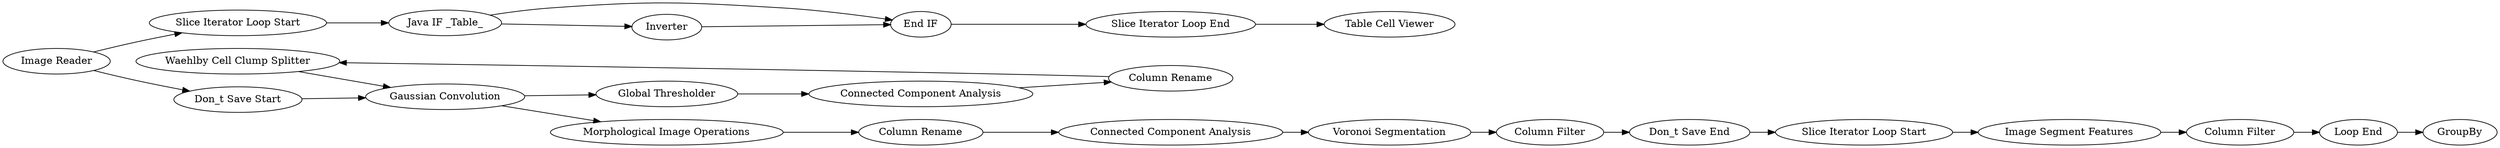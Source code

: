 digraph {
	50 -> 13
	56 -> 58
	14 -> 17
	68 -> 67
	4 -> 6
	21 -> 78
	23 -> 14
	6 -> 12
	77 -> 76
	76 -> 68
	45 -> 48
	68 -> 69
	75 -> 45
	17 -> 21
	69 -> 74
	77 -> 79
	13 -> 16
	79 -> 13
	13 -> 4
	67 -> 69
	78 -> 75
	16 -> 23
	12 -> 50
	48 -> 56
	74 -> 71
	79 [label="Don_t Save Start"]
	21 [label="Column Filter"]
	58 [label=GroupBy]
	74 [label="Slice Iterator Loop End"]
	17 [label="Voronoi Segmentation"]
	78 [label="Don_t Save End"]
	56 [label="Loop End"]
	6 [label="Connected Component Analysis"]
	75 [label="Slice Iterator Loop Start"]
	12 [label="Column Rename"]
	16 [label="Morphological Image Operations"]
	48 [label="Column Filter"]
	50 [label="Waehlby Cell Clump Splitter"]
	68 [label="Java IF _Table_"]
	67 [label=Inverter]
	23 [label="Column Rename"]
	4 [label="Global Thresholder"]
	76 [label="Slice Iterator Loop Start"]
	77 [label="Image Reader"]
	14 [label="Connected Component Analysis"]
	13 [label="Gaussian Convolution"]
	69 [label="End IF"]
	71 [label="Table Cell Viewer"]
	45 [label="Image Segment Features"]
	rankdir=LR
}
